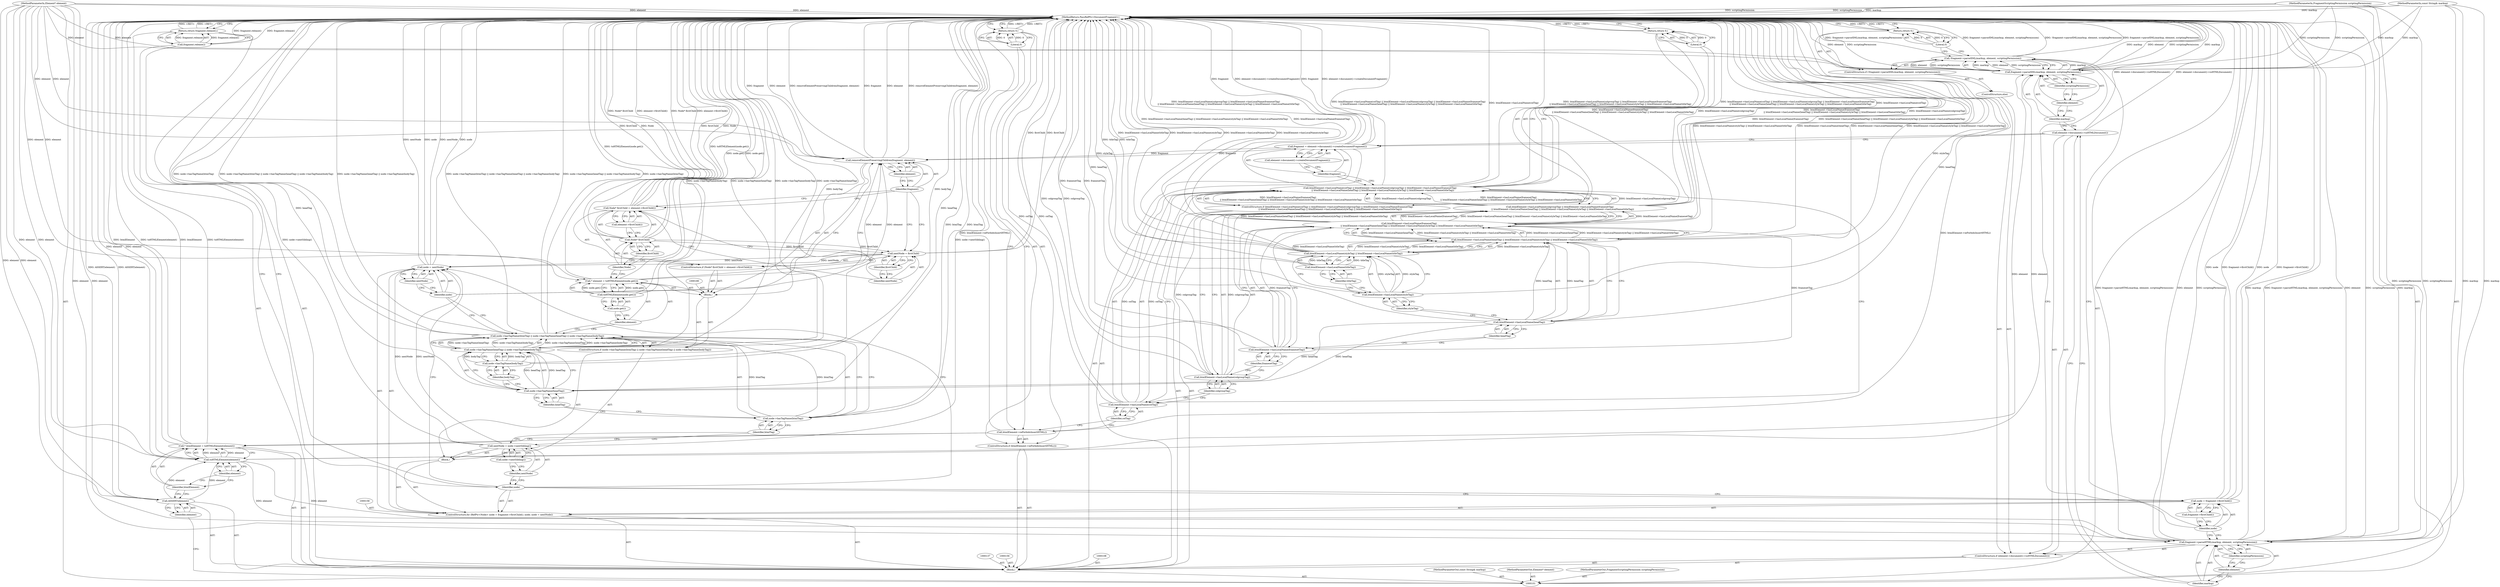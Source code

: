 digraph "1_Chrome_73edae623529f04c668268de49d00324b96166a2_0" {
"1000199" [label="(MethodReturn,PassRefPtr<DocumentFragment>)"];
"1000104" [label="(MethodParameterIn,FragmentScriptingPermission scriptingPermission)"];
"1000289" [label="(MethodParameterOut,FragmentScriptingPermission scriptingPermission)"];
"1000102" [label="(MethodParameterIn,const String& markup)"];
"1000287" [label="(MethodParameterOut,const String& markup)"];
"1000103" [label="(MethodParameterIn,Element* element)"];
"1000288" [label="(MethodParameterOut,Element* element)"];
"1000138" [label="(Call,fragment = element->document()->createDocumentFragment())"];
"1000139" [label="(Identifier,fragment)"];
"1000140" [label="(Call,element->document()->createDocumentFragment())"];
"1000141" [label="(ControlStructure,if (element->document()->isHTMLDocument()))"];
"1000142" [label="(Call,element->document()->isHTMLDocument())"];
"1000144" [label="(Identifier,markup)"];
"1000145" [label="(Identifier,element)"];
"1000146" [label="(Identifier,scriptingPermission)"];
"1000143" [label="(Call,fragment->parseHTML(markup, element, scriptingPermission))"];
"1000149" [label="(Call,!fragment->parseXML(markup, element, scriptingPermission))"];
"1000150" [label="(Call,fragment->parseXML(markup, element, scriptingPermission))"];
"1000151" [label="(Identifier,markup)"];
"1000147" [label="(ControlStructure,else)"];
"1000152" [label="(Identifier,element)"];
"1000153" [label="(Identifier,scriptingPermission)"];
"1000148" [label="(ControlStructure,if (!fragment->parseXML(markup, element, scriptingPermission)))"];
"1000155" [label="(Literal,0)"];
"1000154" [label="(Return,return 0;)"];
"1000159" [label="(Call,node = fragment->firstChild())"];
"1000160" [label="(Identifier,node)"];
"1000161" [label="(Call,fragment->firstChild())"];
"1000157" [label="(ControlStructure,for (RefPtr<Node> node = fragment->firstChild(); node; node = nextNode))"];
"1000162" [label="(Identifier,node)"];
"1000163" [label="(Call,node = nextNode)"];
"1000164" [label="(Identifier,node)"];
"1000165" [label="(Identifier,nextNode)"];
"1000166" [label="(Block,)"];
"1000169" [label="(Call,node->nextSibling())"];
"1000167" [label="(Call,nextNode = node->nextSibling())"];
"1000168" [label="(Identifier,nextNode)"];
"1000171" [label="(Call,node->hasTagName(htmlTag) || node->hasTagName(headTag) || node->hasTagName(bodyTag))"];
"1000172" [label="(Call,node->hasTagName(htmlTag))"];
"1000173" [label="(Identifier,htmlTag)"];
"1000174" [label="(Call,node->hasTagName(headTag) || node->hasTagName(bodyTag))"];
"1000175" [label="(Call,node->hasTagName(headTag))"];
"1000176" [label="(Identifier,headTag)"];
"1000177" [label="(Call,node->hasTagName(bodyTag))"];
"1000170" [label="(ControlStructure,if (node->hasTagName(htmlTag) || node->hasTagName(headTag) || node->hasTagName(bodyTag)))"];
"1000178" [label="(Identifier,bodyTag)"];
"1000179" [label="(Block,)"];
"1000181" [label="(Call,* element = toHTMLElement(node.get()))"];
"1000182" [label="(Identifier,element)"];
"1000183" [label="(Call,toHTMLElement(node.get()))"];
"1000184" [label="(Call,node.get())"];
"1000105" [label="(Block,)"];
"1000185" [label="(ControlStructure,if (Node* firstChild = element->firstChild()))"];
"1000186" [label="(Call,Node* firstChild = element->firstChild())"];
"1000187" [label="(Call,Node* firstChild)"];
"1000188" [label="(Identifier,Node)"];
"1000189" [label="(Identifier,firstChild)"];
"1000190" [label="(Call,element->firstChild())"];
"1000191" [label="(Call,nextNode = firstChild)"];
"1000192" [label="(Identifier,nextNode)"];
"1000193" [label="(Identifier,firstChild)"];
"1000194" [label="(Call,removeElementPreservingChildren(fragment, element))"];
"1000195" [label="(Identifier,fragment)"];
"1000196" [label="(Identifier,element)"];
"1000198" [label="(Call,fragment.release())"];
"1000197" [label="(Return,return fragment.release();)"];
"1000107" [label="(Identifier,element)"];
"1000106" [label="(Call,ASSERT(element))"];
"1000109" [label="(Call,* htmlElement = toHTMLElement(element))"];
"1000110" [label="(Identifier,htmlElement)"];
"1000111" [label="(Call,toHTMLElement(element))"];
"1000112" [label="(Identifier,element)"];
"1000113" [label="(ControlStructure,if (htmlElement->ieForbidsInsertHTML()))"];
"1000114" [label="(Call,htmlElement->ieForbidsInsertHTML())"];
"1000116" [label="(Literal,0)"];
"1000115" [label="(Return,return 0;)"];
"1000126" [label="(Identifier,framesetTag)"];
"1000120" [label="(Identifier,colTag)"];
"1000117" [label="(ControlStructure,if (htmlElement->hasLocalName(colTag) || htmlElement->hasLocalName(colgroupTag) || htmlElement->hasLocalName(framesetTag)\n        || htmlElement->hasLocalName(headTag) || htmlElement->hasLocalName(styleTag) || htmlElement->hasLocalName(titleTag)))"];
"1000121" [label="(Call,htmlElement->hasLocalName(colgroupTag) || htmlElement->hasLocalName(framesetTag)\n        || htmlElement->hasLocalName(headTag) || htmlElement->hasLocalName(styleTag) || htmlElement->hasLocalName(titleTag))"];
"1000122" [label="(Call,htmlElement->hasLocalName(colgroupTag))"];
"1000123" [label="(Identifier,colgroupTag)"];
"1000118" [label="(Call,htmlElement->hasLocalName(colTag) || htmlElement->hasLocalName(colgroupTag) || htmlElement->hasLocalName(framesetTag)\n        || htmlElement->hasLocalName(headTag) || htmlElement->hasLocalName(styleTag) || htmlElement->hasLocalName(titleTag))"];
"1000119" [label="(Call,htmlElement->hasLocalName(colTag))"];
"1000124" [label="(Call,htmlElement->hasLocalName(framesetTag)\n        || htmlElement->hasLocalName(headTag) || htmlElement->hasLocalName(styleTag) || htmlElement->hasLocalName(titleTag))"];
"1000125" [label="(Call,htmlElement->hasLocalName(framesetTag))"];
"1000127" [label="(Call,htmlElement->hasLocalName(headTag) || htmlElement->hasLocalName(styleTag) || htmlElement->hasLocalName(titleTag))"];
"1000128" [label="(Call,htmlElement->hasLocalName(headTag))"];
"1000134" [label="(Identifier,titleTag)"];
"1000129" [label="(Identifier,headTag)"];
"1000130" [label="(Call,htmlElement->hasLocalName(styleTag) || htmlElement->hasLocalName(titleTag))"];
"1000131" [label="(Call,htmlElement->hasLocalName(styleTag))"];
"1000132" [label="(Identifier,styleTag)"];
"1000133" [label="(Call,htmlElement->hasLocalName(titleTag))"];
"1000136" [label="(Literal,0)"];
"1000135" [label="(Return,return 0;)"];
"1000199" -> "1000101"  [label="AST: "];
"1000199" -> "1000115"  [label="CFG: "];
"1000199" -> "1000135"  [label="CFG: "];
"1000199" -> "1000154"  [label="CFG: "];
"1000199" -> "1000197"  [label="CFG: "];
"1000197" -> "1000199"  [label="DDG: <RET>"];
"1000115" -> "1000199"  [label="DDG: <RET>"];
"1000150" -> "1000199"  [label="DDG: markup"];
"1000150" -> "1000199"  [label="DDG: element"];
"1000150" -> "1000199"  [label="DDG: scriptingPermission"];
"1000104" -> "1000199"  [label="DDG: scriptingPermission"];
"1000118" -> "1000199"  [label="DDG: htmlElement->hasLocalName(colTag) || htmlElement->hasLocalName(colgroupTag) || htmlElement->hasLocalName(framesetTag)\n        || htmlElement->hasLocalName(headTag) || htmlElement->hasLocalName(styleTag) || htmlElement->hasLocalName(titleTag)"];
"1000118" -> "1000199"  [label="DDG: htmlElement->hasLocalName(colTag)"];
"1000118" -> "1000199"  [label="DDG: htmlElement->hasLocalName(colgroupTag) || htmlElement->hasLocalName(framesetTag)\n        || htmlElement->hasLocalName(headTag) || htmlElement->hasLocalName(styleTag) || htmlElement->hasLocalName(titleTag)"];
"1000187" -> "1000199"  [label="DDG: Node"];
"1000187" -> "1000199"  [label="DDG: firstChild"];
"1000177" -> "1000199"  [label="DDG: bodyTag"];
"1000127" -> "1000199"  [label="DDG: htmlElement->hasLocalName(styleTag) || htmlElement->hasLocalName(titleTag)"];
"1000127" -> "1000199"  [label="DDG: htmlElement->hasLocalName(headTag)"];
"1000163" -> "1000199"  [label="DDG: node"];
"1000163" -> "1000199"  [label="DDG: nextNode"];
"1000125" -> "1000199"  [label="DDG: framesetTag"];
"1000171" -> "1000199"  [label="DDG: node->hasTagName(htmlTag)"];
"1000171" -> "1000199"  [label="DDG: node->hasTagName(htmlTag) || node->hasTagName(headTag) || node->hasTagName(bodyTag)"];
"1000171" -> "1000199"  [label="DDG: node->hasTagName(headTag) || node->hasTagName(bodyTag)"];
"1000186" -> "1000199"  [label="DDG: Node* firstChild"];
"1000186" -> "1000199"  [label="DDG: element->firstChild()"];
"1000142" -> "1000199"  [label="DDG: element->document()->isHTMLDocument()"];
"1000124" -> "1000199"  [label="DDG: htmlElement->hasLocalName(framesetTag)"];
"1000124" -> "1000199"  [label="DDG: htmlElement->hasLocalName(headTag) || htmlElement->hasLocalName(styleTag) || htmlElement->hasLocalName(titleTag)"];
"1000194" -> "1000199"  [label="DDG: removeElementPreservingChildren(fragment, element)"];
"1000194" -> "1000199"  [label="DDG: fragment"];
"1000194" -> "1000199"  [label="DDG: element"];
"1000167" -> "1000199"  [label="DDG: node->nextSibling()"];
"1000114" -> "1000199"  [label="DDG: htmlElement->ieForbidsInsertHTML()"];
"1000159" -> "1000199"  [label="DDG: node"];
"1000159" -> "1000199"  [label="DDG: fragment->firstChild()"];
"1000122" -> "1000199"  [label="DDG: colgroupTag"];
"1000131" -> "1000199"  [label="DDG: styleTag"];
"1000138" -> "1000199"  [label="DDG: fragment"];
"1000138" -> "1000199"  [label="DDG: element->document()->createDocumentFragment()"];
"1000183" -> "1000199"  [label="DDG: node.get()"];
"1000128" -> "1000199"  [label="DDG: headTag"];
"1000103" -> "1000199"  [label="DDG: element"];
"1000143" -> "1000199"  [label="DDG: markup"];
"1000143" -> "1000199"  [label="DDG: fragment->parseHTML(markup, element, scriptingPermission)"];
"1000143" -> "1000199"  [label="DDG: element"];
"1000143" -> "1000199"  [label="DDG: scriptingPermission"];
"1000133" -> "1000199"  [label="DDG: titleTag"];
"1000149" -> "1000199"  [label="DDG: !fragment->parseXML(markup, element, scriptingPermission)"];
"1000149" -> "1000199"  [label="DDG: fragment->parseXML(markup, element, scriptingPermission)"];
"1000175" -> "1000199"  [label="DDG: headTag"];
"1000130" -> "1000199"  [label="DDG: htmlElement->hasLocalName(titleTag)"];
"1000130" -> "1000199"  [label="DDG: htmlElement->hasLocalName(styleTag)"];
"1000102" -> "1000199"  [label="DDG: markup"];
"1000111" -> "1000199"  [label="DDG: element"];
"1000191" -> "1000199"  [label="DDG: firstChild"];
"1000109" -> "1000199"  [label="DDG: htmlElement"];
"1000109" -> "1000199"  [label="DDG: toHTMLElement(element)"];
"1000119" -> "1000199"  [label="DDG: colTag"];
"1000172" -> "1000199"  [label="DDG: htmlTag"];
"1000121" -> "1000199"  [label="DDG: htmlElement->hasLocalName(colgroupTag)"];
"1000121" -> "1000199"  [label="DDG: htmlElement->hasLocalName(framesetTag)\n        || htmlElement->hasLocalName(headTag) || htmlElement->hasLocalName(styleTag) || htmlElement->hasLocalName(titleTag)"];
"1000174" -> "1000199"  [label="DDG: node->hasTagName(bodyTag)"];
"1000174" -> "1000199"  [label="DDG: node->hasTagName(headTag)"];
"1000181" -> "1000199"  [label="DDG: toHTMLElement(node.get())"];
"1000106" -> "1000199"  [label="DDG: ASSERT(element)"];
"1000198" -> "1000199"  [label="DDG: fragment.release()"];
"1000154" -> "1000199"  [label="DDG: <RET>"];
"1000135" -> "1000199"  [label="DDG: <RET>"];
"1000104" -> "1000101"  [label="AST: "];
"1000104" -> "1000199"  [label="DDG: scriptingPermission"];
"1000104" -> "1000143"  [label="DDG: scriptingPermission"];
"1000104" -> "1000150"  [label="DDG: scriptingPermission"];
"1000289" -> "1000101"  [label="AST: "];
"1000102" -> "1000101"  [label="AST: "];
"1000102" -> "1000199"  [label="DDG: markup"];
"1000102" -> "1000143"  [label="DDG: markup"];
"1000102" -> "1000150"  [label="DDG: markup"];
"1000287" -> "1000101"  [label="AST: "];
"1000103" -> "1000101"  [label="AST: "];
"1000103" -> "1000199"  [label="DDG: element"];
"1000103" -> "1000106"  [label="DDG: element"];
"1000103" -> "1000111"  [label="DDG: element"];
"1000103" -> "1000143"  [label="DDG: element"];
"1000103" -> "1000150"  [label="DDG: element"];
"1000103" -> "1000181"  [label="DDG: element"];
"1000103" -> "1000194"  [label="DDG: element"];
"1000288" -> "1000101"  [label="AST: "];
"1000138" -> "1000105"  [label="AST: "];
"1000138" -> "1000140"  [label="CFG: "];
"1000139" -> "1000138"  [label="AST: "];
"1000140" -> "1000138"  [label="AST: "];
"1000142" -> "1000138"  [label="CFG: "];
"1000138" -> "1000199"  [label="DDG: fragment"];
"1000138" -> "1000199"  [label="DDG: element->document()->createDocumentFragment()"];
"1000138" -> "1000194"  [label="DDG: fragment"];
"1000139" -> "1000138"  [label="AST: "];
"1000139" -> "1000118"  [label="CFG: "];
"1000140" -> "1000139"  [label="CFG: "];
"1000140" -> "1000138"  [label="AST: "];
"1000140" -> "1000139"  [label="CFG: "];
"1000138" -> "1000140"  [label="CFG: "];
"1000141" -> "1000105"  [label="AST: "];
"1000142" -> "1000141"  [label="AST: "];
"1000143" -> "1000141"  [label="AST: "];
"1000147" -> "1000141"  [label="AST: "];
"1000142" -> "1000141"  [label="AST: "];
"1000142" -> "1000138"  [label="CFG: "];
"1000144" -> "1000142"  [label="CFG: "];
"1000151" -> "1000142"  [label="CFG: "];
"1000142" -> "1000199"  [label="DDG: element->document()->isHTMLDocument()"];
"1000144" -> "1000143"  [label="AST: "];
"1000144" -> "1000142"  [label="CFG: "];
"1000145" -> "1000144"  [label="CFG: "];
"1000145" -> "1000143"  [label="AST: "];
"1000145" -> "1000144"  [label="CFG: "];
"1000146" -> "1000145"  [label="CFG: "];
"1000146" -> "1000143"  [label="AST: "];
"1000146" -> "1000145"  [label="CFG: "];
"1000143" -> "1000146"  [label="CFG: "];
"1000143" -> "1000141"  [label="AST: "];
"1000143" -> "1000146"  [label="CFG: "];
"1000144" -> "1000143"  [label="AST: "];
"1000145" -> "1000143"  [label="AST: "];
"1000146" -> "1000143"  [label="AST: "];
"1000160" -> "1000143"  [label="CFG: "];
"1000143" -> "1000199"  [label="DDG: markup"];
"1000143" -> "1000199"  [label="DDG: fragment->parseHTML(markup, element, scriptingPermission)"];
"1000143" -> "1000199"  [label="DDG: element"];
"1000143" -> "1000199"  [label="DDG: scriptingPermission"];
"1000102" -> "1000143"  [label="DDG: markup"];
"1000111" -> "1000143"  [label="DDG: element"];
"1000103" -> "1000143"  [label="DDG: element"];
"1000104" -> "1000143"  [label="DDG: scriptingPermission"];
"1000149" -> "1000148"  [label="AST: "];
"1000149" -> "1000150"  [label="CFG: "];
"1000150" -> "1000149"  [label="AST: "];
"1000155" -> "1000149"  [label="CFG: "];
"1000160" -> "1000149"  [label="CFG: "];
"1000149" -> "1000199"  [label="DDG: !fragment->parseXML(markup, element, scriptingPermission)"];
"1000149" -> "1000199"  [label="DDG: fragment->parseXML(markup, element, scriptingPermission)"];
"1000150" -> "1000149"  [label="DDG: markup"];
"1000150" -> "1000149"  [label="DDG: element"];
"1000150" -> "1000149"  [label="DDG: scriptingPermission"];
"1000150" -> "1000149"  [label="AST: "];
"1000150" -> "1000153"  [label="CFG: "];
"1000151" -> "1000150"  [label="AST: "];
"1000152" -> "1000150"  [label="AST: "];
"1000153" -> "1000150"  [label="AST: "];
"1000149" -> "1000150"  [label="CFG: "];
"1000150" -> "1000199"  [label="DDG: markup"];
"1000150" -> "1000199"  [label="DDG: element"];
"1000150" -> "1000199"  [label="DDG: scriptingPermission"];
"1000150" -> "1000149"  [label="DDG: markup"];
"1000150" -> "1000149"  [label="DDG: element"];
"1000150" -> "1000149"  [label="DDG: scriptingPermission"];
"1000102" -> "1000150"  [label="DDG: markup"];
"1000111" -> "1000150"  [label="DDG: element"];
"1000103" -> "1000150"  [label="DDG: element"];
"1000104" -> "1000150"  [label="DDG: scriptingPermission"];
"1000151" -> "1000150"  [label="AST: "];
"1000151" -> "1000142"  [label="CFG: "];
"1000152" -> "1000151"  [label="CFG: "];
"1000147" -> "1000141"  [label="AST: "];
"1000148" -> "1000147"  [label="AST: "];
"1000152" -> "1000150"  [label="AST: "];
"1000152" -> "1000151"  [label="CFG: "];
"1000153" -> "1000152"  [label="CFG: "];
"1000153" -> "1000150"  [label="AST: "];
"1000153" -> "1000152"  [label="CFG: "];
"1000150" -> "1000153"  [label="CFG: "];
"1000148" -> "1000147"  [label="AST: "];
"1000149" -> "1000148"  [label="AST: "];
"1000154" -> "1000148"  [label="AST: "];
"1000155" -> "1000154"  [label="AST: "];
"1000155" -> "1000149"  [label="CFG: "];
"1000154" -> "1000155"  [label="CFG: "];
"1000155" -> "1000154"  [label="DDG: 0"];
"1000154" -> "1000148"  [label="AST: "];
"1000154" -> "1000155"  [label="CFG: "];
"1000155" -> "1000154"  [label="AST: "];
"1000199" -> "1000154"  [label="CFG: "];
"1000154" -> "1000199"  [label="DDG: <RET>"];
"1000155" -> "1000154"  [label="DDG: 0"];
"1000159" -> "1000157"  [label="AST: "];
"1000159" -> "1000161"  [label="CFG: "];
"1000160" -> "1000159"  [label="AST: "];
"1000161" -> "1000159"  [label="AST: "];
"1000162" -> "1000159"  [label="CFG: "];
"1000159" -> "1000199"  [label="DDG: node"];
"1000159" -> "1000199"  [label="DDG: fragment->firstChild()"];
"1000160" -> "1000159"  [label="AST: "];
"1000160" -> "1000143"  [label="CFG: "];
"1000160" -> "1000149"  [label="CFG: "];
"1000161" -> "1000160"  [label="CFG: "];
"1000161" -> "1000159"  [label="AST: "];
"1000161" -> "1000160"  [label="CFG: "];
"1000159" -> "1000161"  [label="CFG: "];
"1000157" -> "1000105"  [label="AST: "];
"1000158" -> "1000157"  [label="AST: "];
"1000159" -> "1000157"  [label="AST: "];
"1000162" -> "1000157"  [label="AST: "];
"1000163" -> "1000157"  [label="AST: "];
"1000166" -> "1000157"  [label="AST: "];
"1000162" -> "1000157"  [label="AST: "];
"1000162" -> "1000159"  [label="CFG: "];
"1000162" -> "1000163"  [label="CFG: "];
"1000168" -> "1000162"  [label="CFG: "];
"1000198" -> "1000162"  [label="CFG: "];
"1000163" -> "1000157"  [label="AST: "];
"1000163" -> "1000165"  [label="CFG: "];
"1000164" -> "1000163"  [label="AST: "];
"1000165" -> "1000163"  [label="AST: "];
"1000162" -> "1000163"  [label="CFG: "];
"1000163" -> "1000199"  [label="DDG: node"];
"1000163" -> "1000199"  [label="DDG: nextNode"];
"1000167" -> "1000163"  [label="DDG: nextNode"];
"1000191" -> "1000163"  [label="DDG: nextNode"];
"1000164" -> "1000163"  [label="AST: "];
"1000164" -> "1000194"  [label="CFG: "];
"1000164" -> "1000171"  [label="CFG: "];
"1000165" -> "1000164"  [label="CFG: "];
"1000165" -> "1000163"  [label="AST: "];
"1000165" -> "1000164"  [label="CFG: "];
"1000163" -> "1000165"  [label="CFG: "];
"1000166" -> "1000157"  [label="AST: "];
"1000167" -> "1000166"  [label="AST: "];
"1000170" -> "1000166"  [label="AST: "];
"1000169" -> "1000167"  [label="AST: "];
"1000169" -> "1000168"  [label="CFG: "];
"1000167" -> "1000169"  [label="CFG: "];
"1000167" -> "1000166"  [label="AST: "];
"1000167" -> "1000169"  [label="CFG: "];
"1000168" -> "1000167"  [label="AST: "];
"1000169" -> "1000167"  [label="AST: "];
"1000173" -> "1000167"  [label="CFG: "];
"1000167" -> "1000199"  [label="DDG: node->nextSibling()"];
"1000167" -> "1000163"  [label="DDG: nextNode"];
"1000168" -> "1000167"  [label="AST: "];
"1000168" -> "1000162"  [label="CFG: "];
"1000169" -> "1000168"  [label="CFG: "];
"1000171" -> "1000170"  [label="AST: "];
"1000171" -> "1000172"  [label="CFG: "];
"1000171" -> "1000174"  [label="CFG: "];
"1000172" -> "1000171"  [label="AST: "];
"1000174" -> "1000171"  [label="AST: "];
"1000182" -> "1000171"  [label="CFG: "];
"1000164" -> "1000171"  [label="CFG: "];
"1000171" -> "1000199"  [label="DDG: node->hasTagName(htmlTag)"];
"1000171" -> "1000199"  [label="DDG: node->hasTagName(htmlTag) || node->hasTagName(headTag) || node->hasTagName(bodyTag)"];
"1000171" -> "1000199"  [label="DDG: node->hasTagName(headTag) || node->hasTagName(bodyTag)"];
"1000172" -> "1000171"  [label="DDG: htmlTag"];
"1000174" -> "1000171"  [label="DDG: node->hasTagName(headTag)"];
"1000174" -> "1000171"  [label="DDG: node->hasTagName(bodyTag)"];
"1000172" -> "1000171"  [label="AST: "];
"1000172" -> "1000173"  [label="CFG: "];
"1000173" -> "1000172"  [label="AST: "];
"1000176" -> "1000172"  [label="CFG: "];
"1000171" -> "1000172"  [label="CFG: "];
"1000172" -> "1000199"  [label="DDG: htmlTag"];
"1000172" -> "1000171"  [label="DDG: htmlTag"];
"1000173" -> "1000172"  [label="AST: "];
"1000173" -> "1000167"  [label="CFG: "];
"1000172" -> "1000173"  [label="CFG: "];
"1000174" -> "1000171"  [label="AST: "];
"1000174" -> "1000175"  [label="CFG: "];
"1000174" -> "1000177"  [label="CFG: "];
"1000175" -> "1000174"  [label="AST: "];
"1000177" -> "1000174"  [label="AST: "];
"1000171" -> "1000174"  [label="CFG: "];
"1000174" -> "1000199"  [label="DDG: node->hasTagName(bodyTag)"];
"1000174" -> "1000199"  [label="DDG: node->hasTagName(headTag)"];
"1000174" -> "1000171"  [label="DDG: node->hasTagName(headTag)"];
"1000174" -> "1000171"  [label="DDG: node->hasTagName(bodyTag)"];
"1000175" -> "1000174"  [label="DDG: headTag"];
"1000177" -> "1000174"  [label="DDG: bodyTag"];
"1000175" -> "1000174"  [label="AST: "];
"1000175" -> "1000176"  [label="CFG: "];
"1000176" -> "1000175"  [label="AST: "];
"1000178" -> "1000175"  [label="CFG: "];
"1000174" -> "1000175"  [label="CFG: "];
"1000175" -> "1000199"  [label="DDG: headTag"];
"1000175" -> "1000174"  [label="DDG: headTag"];
"1000128" -> "1000175"  [label="DDG: headTag"];
"1000176" -> "1000175"  [label="AST: "];
"1000176" -> "1000172"  [label="CFG: "];
"1000175" -> "1000176"  [label="CFG: "];
"1000177" -> "1000174"  [label="AST: "];
"1000177" -> "1000178"  [label="CFG: "];
"1000178" -> "1000177"  [label="AST: "];
"1000174" -> "1000177"  [label="CFG: "];
"1000177" -> "1000199"  [label="DDG: bodyTag"];
"1000177" -> "1000174"  [label="DDG: bodyTag"];
"1000170" -> "1000166"  [label="AST: "];
"1000171" -> "1000170"  [label="AST: "];
"1000179" -> "1000170"  [label="AST: "];
"1000178" -> "1000177"  [label="AST: "];
"1000178" -> "1000175"  [label="CFG: "];
"1000177" -> "1000178"  [label="CFG: "];
"1000179" -> "1000170"  [label="AST: "];
"1000180" -> "1000179"  [label="AST: "];
"1000181" -> "1000179"  [label="AST: "];
"1000185" -> "1000179"  [label="AST: "];
"1000194" -> "1000179"  [label="AST: "];
"1000181" -> "1000179"  [label="AST: "];
"1000181" -> "1000183"  [label="CFG: "];
"1000182" -> "1000181"  [label="AST: "];
"1000183" -> "1000181"  [label="AST: "];
"1000188" -> "1000181"  [label="CFG: "];
"1000181" -> "1000199"  [label="DDG: toHTMLElement(node.get())"];
"1000183" -> "1000181"  [label="DDG: node.get()"];
"1000103" -> "1000181"  [label="DDG: element"];
"1000181" -> "1000194"  [label="DDG: element"];
"1000182" -> "1000181"  [label="AST: "];
"1000182" -> "1000171"  [label="CFG: "];
"1000184" -> "1000182"  [label="CFG: "];
"1000183" -> "1000181"  [label="AST: "];
"1000183" -> "1000184"  [label="CFG: "];
"1000184" -> "1000183"  [label="AST: "];
"1000181" -> "1000183"  [label="CFG: "];
"1000183" -> "1000199"  [label="DDG: node.get()"];
"1000183" -> "1000181"  [label="DDG: node.get()"];
"1000184" -> "1000183"  [label="AST: "];
"1000184" -> "1000182"  [label="CFG: "];
"1000183" -> "1000184"  [label="CFG: "];
"1000105" -> "1000101"  [label="AST: "];
"1000106" -> "1000105"  [label="AST: "];
"1000108" -> "1000105"  [label="AST: "];
"1000109" -> "1000105"  [label="AST: "];
"1000113" -> "1000105"  [label="AST: "];
"1000117" -> "1000105"  [label="AST: "];
"1000137" -> "1000105"  [label="AST: "];
"1000138" -> "1000105"  [label="AST: "];
"1000141" -> "1000105"  [label="AST: "];
"1000156" -> "1000105"  [label="AST: "];
"1000157" -> "1000105"  [label="AST: "];
"1000197" -> "1000105"  [label="AST: "];
"1000185" -> "1000179"  [label="AST: "];
"1000186" -> "1000185"  [label="AST: "];
"1000191" -> "1000185"  [label="AST: "];
"1000186" -> "1000185"  [label="AST: "];
"1000186" -> "1000190"  [label="CFG: "];
"1000187" -> "1000186"  [label="AST: "];
"1000190" -> "1000186"  [label="AST: "];
"1000192" -> "1000186"  [label="CFG: "];
"1000195" -> "1000186"  [label="CFG: "];
"1000186" -> "1000199"  [label="DDG: Node* firstChild"];
"1000186" -> "1000199"  [label="DDG: element->firstChild()"];
"1000187" -> "1000186"  [label="AST: "];
"1000187" -> "1000189"  [label="CFG: "];
"1000188" -> "1000187"  [label="AST: "];
"1000189" -> "1000187"  [label="AST: "];
"1000190" -> "1000187"  [label="CFG: "];
"1000187" -> "1000199"  [label="DDG: Node"];
"1000187" -> "1000199"  [label="DDG: firstChild"];
"1000187" -> "1000191"  [label="DDG: firstChild"];
"1000188" -> "1000187"  [label="AST: "];
"1000188" -> "1000181"  [label="CFG: "];
"1000189" -> "1000188"  [label="CFG: "];
"1000189" -> "1000187"  [label="AST: "];
"1000189" -> "1000188"  [label="CFG: "];
"1000187" -> "1000189"  [label="CFG: "];
"1000190" -> "1000186"  [label="AST: "];
"1000190" -> "1000187"  [label="CFG: "];
"1000186" -> "1000190"  [label="CFG: "];
"1000191" -> "1000185"  [label="AST: "];
"1000191" -> "1000193"  [label="CFG: "];
"1000192" -> "1000191"  [label="AST: "];
"1000193" -> "1000191"  [label="AST: "];
"1000195" -> "1000191"  [label="CFG: "];
"1000191" -> "1000199"  [label="DDG: firstChild"];
"1000191" -> "1000163"  [label="DDG: nextNode"];
"1000187" -> "1000191"  [label="DDG: firstChild"];
"1000192" -> "1000191"  [label="AST: "];
"1000192" -> "1000186"  [label="CFG: "];
"1000193" -> "1000192"  [label="CFG: "];
"1000193" -> "1000191"  [label="AST: "];
"1000193" -> "1000192"  [label="CFG: "];
"1000191" -> "1000193"  [label="CFG: "];
"1000194" -> "1000179"  [label="AST: "];
"1000194" -> "1000196"  [label="CFG: "];
"1000195" -> "1000194"  [label="AST: "];
"1000196" -> "1000194"  [label="AST: "];
"1000164" -> "1000194"  [label="CFG: "];
"1000194" -> "1000199"  [label="DDG: removeElementPreservingChildren(fragment, element)"];
"1000194" -> "1000199"  [label="DDG: fragment"];
"1000194" -> "1000199"  [label="DDG: element"];
"1000138" -> "1000194"  [label="DDG: fragment"];
"1000181" -> "1000194"  [label="DDG: element"];
"1000103" -> "1000194"  [label="DDG: element"];
"1000195" -> "1000194"  [label="AST: "];
"1000195" -> "1000191"  [label="CFG: "];
"1000195" -> "1000186"  [label="CFG: "];
"1000196" -> "1000195"  [label="CFG: "];
"1000196" -> "1000194"  [label="AST: "];
"1000196" -> "1000195"  [label="CFG: "];
"1000194" -> "1000196"  [label="CFG: "];
"1000198" -> "1000197"  [label="AST: "];
"1000198" -> "1000162"  [label="CFG: "];
"1000197" -> "1000198"  [label="CFG: "];
"1000198" -> "1000199"  [label="DDG: fragment.release()"];
"1000198" -> "1000197"  [label="DDG: fragment.release()"];
"1000197" -> "1000105"  [label="AST: "];
"1000197" -> "1000198"  [label="CFG: "];
"1000198" -> "1000197"  [label="AST: "];
"1000199" -> "1000197"  [label="CFG: "];
"1000197" -> "1000199"  [label="DDG: <RET>"];
"1000198" -> "1000197"  [label="DDG: fragment.release()"];
"1000107" -> "1000106"  [label="AST: "];
"1000107" -> "1000101"  [label="CFG: "];
"1000106" -> "1000107"  [label="CFG: "];
"1000106" -> "1000105"  [label="AST: "];
"1000106" -> "1000107"  [label="CFG: "];
"1000107" -> "1000106"  [label="AST: "];
"1000110" -> "1000106"  [label="CFG: "];
"1000106" -> "1000199"  [label="DDG: ASSERT(element)"];
"1000103" -> "1000106"  [label="DDG: element"];
"1000106" -> "1000111"  [label="DDG: element"];
"1000109" -> "1000105"  [label="AST: "];
"1000109" -> "1000111"  [label="CFG: "];
"1000110" -> "1000109"  [label="AST: "];
"1000111" -> "1000109"  [label="AST: "];
"1000114" -> "1000109"  [label="CFG: "];
"1000109" -> "1000199"  [label="DDG: htmlElement"];
"1000109" -> "1000199"  [label="DDG: toHTMLElement(element)"];
"1000111" -> "1000109"  [label="DDG: element"];
"1000110" -> "1000109"  [label="AST: "];
"1000110" -> "1000106"  [label="CFG: "];
"1000112" -> "1000110"  [label="CFG: "];
"1000111" -> "1000109"  [label="AST: "];
"1000111" -> "1000112"  [label="CFG: "];
"1000112" -> "1000111"  [label="AST: "];
"1000109" -> "1000111"  [label="CFG: "];
"1000111" -> "1000199"  [label="DDG: element"];
"1000111" -> "1000109"  [label="DDG: element"];
"1000106" -> "1000111"  [label="DDG: element"];
"1000103" -> "1000111"  [label="DDG: element"];
"1000111" -> "1000143"  [label="DDG: element"];
"1000111" -> "1000150"  [label="DDG: element"];
"1000112" -> "1000111"  [label="AST: "];
"1000112" -> "1000110"  [label="CFG: "];
"1000111" -> "1000112"  [label="CFG: "];
"1000113" -> "1000105"  [label="AST: "];
"1000114" -> "1000113"  [label="AST: "];
"1000115" -> "1000113"  [label="AST: "];
"1000114" -> "1000113"  [label="AST: "];
"1000114" -> "1000109"  [label="CFG: "];
"1000116" -> "1000114"  [label="CFG: "];
"1000120" -> "1000114"  [label="CFG: "];
"1000114" -> "1000199"  [label="DDG: htmlElement->ieForbidsInsertHTML()"];
"1000116" -> "1000115"  [label="AST: "];
"1000116" -> "1000114"  [label="CFG: "];
"1000115" -> "1000116"  [label="CFG: "];
"1000116" -> "1000115"  [label="DDG: 0"];
"1000115" -> "1000113"  [label="AST: "];
"1000115" -> "1000116"  [label="CFG: "];
"1000116" -> "1000115"  [label="AST: "];
"1000199" -> "1000115"  [label="CFG: "];
"1000115" -> "1000199"  [label="DDG: <RET>"];
"1000116" -> "1000115"  [label="DDG: 0"];
"1000126" -> "1000125"  [label="AST: "];
"1000126" -> "1000122"  [label="CFG: "];
"1000125" -> "1000126"  [label="CFG: "];
"1000120" -> "1000119"  [label="AST: "];
"1000120" -> "1000114"  [label="CFG: "];
"1000119" -> "1000120"  [label="CFG: "];
"1000117" -> "1000105"  [label="AST: "];
"1000118" -> "1000117"  [label="AST: "];
"1000135" -> "1000117"  [label="AST: "];
"1000121" -> "1000118"  [label="AST: "];
"1000121" -> "1000122"  [label="CFG: "];
"1000121" -> "1000124"  [label="CFG: "];
"1000122" -> "1000121"  [label="AST: "];
"1000124" -> "1000121"  [label="AST: "];
"1000118" -> "1000121"  [label="CFG: "];
"1000121" -> "1000199"  [label="DDG: htmlElement->hasLocalName(colgroupTag)"];
"1000121" -> "1000199"  [label="DDG: htmlElement->hasLocalName(framesetTag)\n        || htmlElement->hasLocalName(headTag) || htmlElement->hasLocalName(styleTag) || htmlElement->hasLocalName(titleTag)"];
"1000121" -> "1000118"  [label="DDG: htmlElement->hasLocalName(colgroupTag)"];
"1000121" -> "1000118"  [label="DDG: htmlElement->hasLocalName(framesetTag)\n        || htmlElement->hasLocalName(headTag) || htmlElement->hasLocalName(styleTag) || htmlElement->hasLocalName(titleTag)"];
"1000122" -> "1000121"  [label="DDG: colgroupTag"];
"1000124" -> "1000121"  [label="DDG: htmlElement->hasLocalName(framesetTag)"];
"1000124" -> "1000121"  [label="DDG: htmlElement->hasLocalName(headTag) || htmlElement->hasLocalName(styleTag) || htmlElement->hasLocalName(titleTag)"];
"1000122" -> "1000121"  [label="AST: "];
"1000122" -> "1000123"  [label="CFG: "];
"1000123" -> "1000122"  [label="AST: "];
"1000126" -> "1000122"  [label="CFG: "];
"1000121" -> "1000122"  [label="CFG: "];
"1000122" -> "1000199"  [label="DDG: colgroupTag"];
"1000122" -> "1000121"  [label="DDG: colgroupTag"];
"1000123" -> "1000122"  [label="AST: "];
"1000123" -> "1000119"  [label="CFG: "];
"1000122" -> "1000123"  [label="CFG: "];
"1000118" -> "1000117"  [label="AST: "];
"1000118" -> "1000119"  [label="CFG: "];
"1000118" -> "1000121"  [label="CFG: "];
"1000119" -> "1000118"  [label="AST: "];
"1000121" -> "1000118"  [label="AST: "];
"1000136" -> "1000118"  [label="CFG: "];
"1000139" -> "1000118"  [label="CFG: "];
"1000118" -> "1000199"  [label="DDG: htmlElement->hasLocalName(colTag) || htmlElement->hasLocalName(colgroupTag) || htmlElement->hasLocalName(framesetTag)\n        || htmlElement->hasLocalName(headTag) || htmlElement->hasLocalName(styleTag) || htmlElement->hasLocalName(titleTag)"];
"1000118" -> "1000199"  [label="DDG: htmlElement->hasLocalName(colTag)"];
"1000118" -> "1000199"  [label="DDG: htmlElement->hasLocalName(colgroupTag) || htmlElement->hasLocalName(framesetTag)\n        || htmlElement->hasLocalName(headTag) || htmlElement->hasLocalName(styleTag) || htmlElement->hasLocalName(titleTag)"];
"1000119" -> "1000118"  [label="DDG: colTag"];
"1000121" -> "1000118"  [label="DDG: htmlElement->hasLocalName(colgroupTag)"];
"1000121" -> "1000118"  [label="DDG: htmlElement->hasLocalName(framesetTag)\n        || htmlElement->hasLocalName(headTag) || htmlElement->hasLocalName(styleTag) || htmlElement->hasLocalName(titleTag)"];
"1000119" -> "1000118"  [label="AST: "];
"1000119" -> "1000120"  [label="CFG: "];
"1000120" -> "1000119"  [label="AST: "];
"1000123" -> "1000119"  [label="CFG: "];
"1000118" -> "1000119"  [label="CFG: "];
"1000119" -> "1000199"  [label="DDG: colTag"];
"1000119" -> "1000118"  [label="DDG: colTag"];
"1000124" -> "1000121"  [label="AST: "];
"1000124" -> "1000125"  [label="CFG: "];
"1000124" -> "1000127"  [label="CFG: "];
"1000125" -> "1000124"  [label="AST: "];
"1000127" -> "1000124"  [label="AST: "];
"1000121" -> "1000124"  [label="CFG: "];
"1000124" -> "1000199"  [label="DDG: htmlElement->hasLocalName(framesetTag)"];
"1000124" -> "1000199"  [label="DDG: htmlElement->hasLocalName(headTag) || htmlElement->hasLocalName(styleTag) || htmlElement->hasLocalName(titleTag)"];
"1000124" -> "1000121"  [label="DDG: htmlElement->hasLocalName(framesetTag)"];
"1000124" -> "1000121"  [label="DDG: htmlElement->hasLocalName(headTag) || htmlElement->hasLocalName(styleTag) || htmlElement->hasLocalName(titleTag)"];
"1000125" -> "1000124"  [label="DDG: framesetTag"];
"1000127" -> "1000124"  [label="DDG: htmlElement->hasLocalName(headTag)"];
"1000127" -> "1000124"  [label="DDG: htmlElement->hasLocalName(styleTag) || htmlElement->hasLocalName(titleTag)"];
"1000125" -> "1000124"  [label="AST: "];
"1000125" -> "1000126"  [label="CFG: "];
"1000126" -> "1000125"  [label="AST: "];
"1000129" -> "1000125"  [label="CFG: "];
"1000124" -> "1000125"  [label="CFG: "];
"1000125" -> "1000199"  [label="DDG: framesetTag"];
"1000125" -> "1000124"  [label="DDG: framesetTag"];
"1000127" -> "1000124"  [label="AST: "];
"1000127" -> "1000128"  [label="CFG: "];
"1000127" -> "1000130"  [label="CFG: "];
"1000128" -> "1000127"  [label="AST: "];
"1000130" -> "1000127"  [label="AST: "];
"1000124" -> "1000127"  [label="CFG: "];
"1000127" -> "1000199"  [label="DDG: htmlElement->hasLocalName(styleTag) || htmlElement->hasLocalName(titleTag)"];
"1000127" -> "1000199"  [label="DDG: htmlElement->hasLocalName(headTag)"];
"1000127" -> "1000124"  [label="DDG: htmlElement->hasLocalName(headTag)"];
"1000127" -> "1000124"  [label="DDG: htmlElement->hasLocalName(styleTag) || htmlElement->hasLocalName(titleTag)"];
"1000128" -> "1000127"  [label="DDG: headTag"];
"1000130" -> "1000127"  [label="DDG: htmlElement->hasLocalName(styleTag)"];
"1000130" -> "1000127"  [label="DDG: htmlElement->hasLocalName(titleTag)"];
"1000128" -> "1000127"  [label="AST: "];
"1000128" -> "1000129"  [label="CFG: "];
"1000129" -> "1000128"  [label="AST: "];
"1000132" -> "1000128"  [label="CFG: "];
"1000127" -> "1000128"  [label="CFG: "];
"1000128" -> "1000199"  [label="DDG: headTag"];
"1000128" -> "1000127"  [label="DDG: headTag"];
"1000128" -> "1000175"  [label="DDG: headTag"];
"1000134" -> "1000133"  [label="AST: "];
"1000134" -> "1000131"  [label="CFG: "];
"1000133" -> "1000134"  [label="CFG: "];
"1000129" -> "1000128"  [label="AST: "];
"1000129" -> "1000125"  [label="CFG: "];
"1000128" -> "1000129"  [label="CFG: "];
"1000130" -> "1000127"  [label="AST: "];
"1000130" -> "1000131"  [label="CFG: "];
"1000130" -> "1000133"  [label="CFG: "];
"1000131" -> "1000130"  [label="AST: "];
"1000133" -> "1000130"  [label="AST: "];
"1000127" -> "1000130"  [label="CFG: "];
"1000130" -> "1000199"  [label="DDG: htmlElement->hasLocalName(titleTag)"];
"1000130" -> "1000199"  [label="DDG: htmlElement->hasLocalName(styleTag)"];
"1000130" -> "1000127"  [label="DDG: htmlElement->hasLocalName(styleTag)"];
"1000130" -> "1000127"  [label="DDG: htmlElement->hasLocalName(titleTag)"];
"1000131" -> "1000130"  [label="DDG: styleTag"];
"1000133" -> "1000130"  [label="DDG: titleTag"];
"1000131" -> "1000130"  [label="AST: "];
"1000131" -> "1000132"  [label="CFG: "];
"1000132" -> "1000131"  [label="AST: "];
"1000134" -> "1000131"  [label="CFG: "];
"1000130" -> "1000131"  [label="CFG: "];
"1000131" -> "1000199"  [label="DDG: styleTag"];
"1000131" -> "1000130"  [label="DDG: styleTag"];
"1000132" -> "1000131"  [label="AST: "];
"1000132" -> "1000128"  [label="CFG: "];
"1000131" -> "1000132"  [label="CFG: "];
"1000133" -> "1000130"  [label="AST: "];
"1000133" -> "1000134"  [label="CFG: "];
"1000134" -> "1000133"  [label="AST: "];
"1000130" -> "1000133"  [label="CFG: "];
"1000133" -> "1000199"  [label="DDG: titleTag"];
"1000133" -> "1000130"  [label="DDG: titleTag"];
"1000136" -> "1000135"  [label="AST: "];
"1000136" -> "1000118"  [label="CFG: "];
"1000135" -> "1000136"  [label="CFG: "];
"1000136" -> "1000135"  [label="DDG: 0"];
"1000135" -> "1000117"  [label="AST: "];
"1000135" -> "1000136"  [label="CFG: "];
"1000136" -> "1000135"  [label="AST: "];
"1000199" -> "1000135"  [label="CFG: "];
"1000135" -> "1000199"  [label="DDG: <RET>"];
"1000136" -> "1000135"  [label="DDG: 0"];
}
